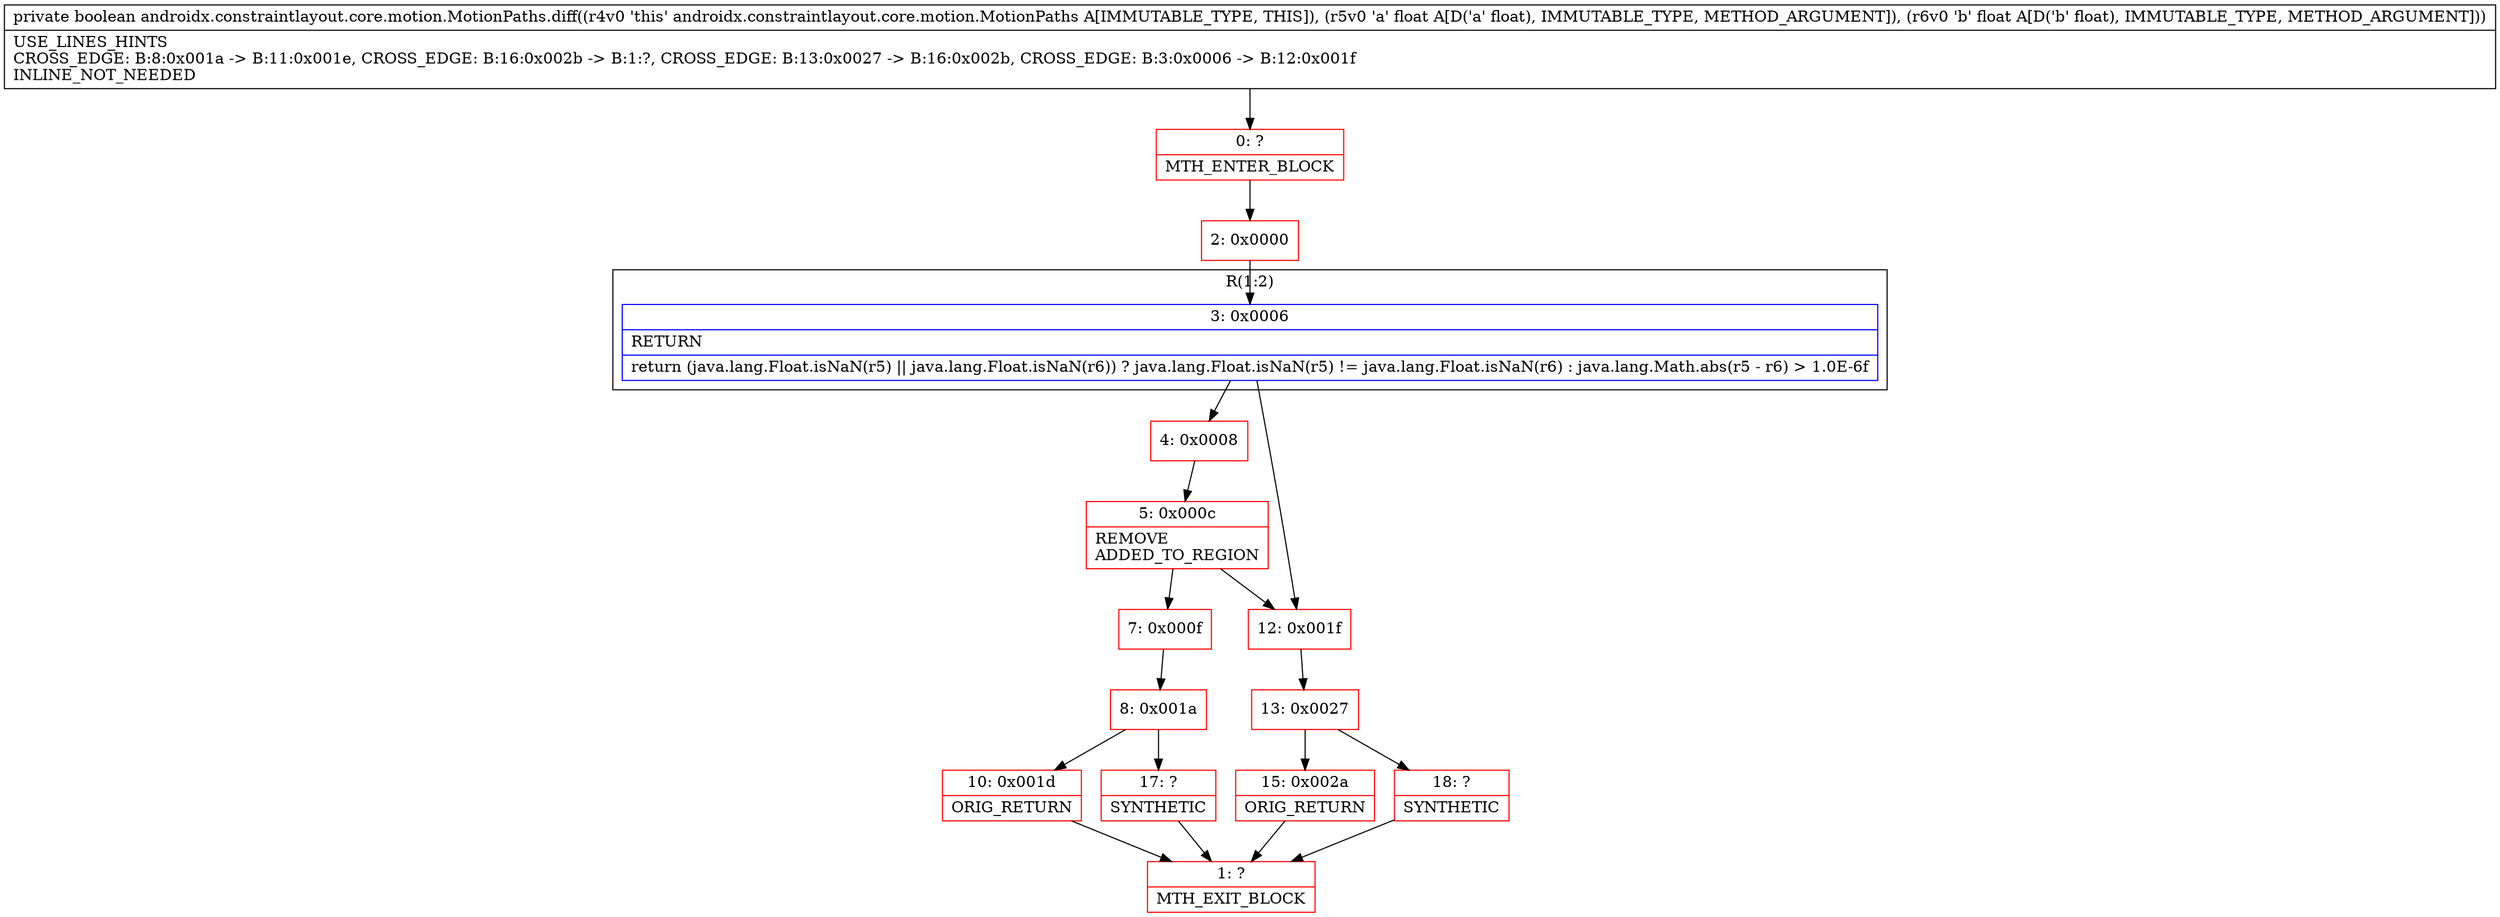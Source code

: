 digraph "CFG forandroidx.constraintlayout.core.motion.MotionPaths.diff(FF)Z" {
subgraph cluster_Region_923788761 {
label = "R(1:2)";
node [shape=record,color=blue];
Node_3 [shape=record,label="{3\:\ 0x0006|RETURN\l|return (java.lang.Float.isNaN(r5) \|\| java.lang.Float.isNaN(r6)) ? java.lang.Float.isNaN(r5) != java.lang.Float.isNaN(r6) : java.lang.Math.abs(r5 \- r6) \> 1.0E\-6f\l}"];
}
Node_0 [shape=record,color=red,label="{0\:\ ?|MTH_ENTER_BLOCK\l}"];
Node_2 [shape=record,color=red,label="{2\:\ 0x0000}"];
Node_4 [shape=record,color=red,label="{4\:\ 0x0008}"];
Node_5 [shape=record,color=red,label="{5\:\ 0x000c|REMOVE\lADDED_TO_REGION\l}"];
Node_7 [shape=record,color=red,label="{7\:\ 0x000f}"];
Node_8 [shape=record,color=red,label="{8\:\ 0x001a}"];
Node_10 [shape=record,color=red,label="{10\:\ 0x001d|ORIG_RETURN\l}"];
Node_1 [shape=record,color=red,label="{1\:\ ?|MTH_EXIT_BLOCK\l}"];
Node_17 [shape=record,color=red,label="{17\:\ ?|SYNTHETIC\l}"];
Node_12 [shape=record,color=red,label="{12\:\ 0x001f}"];
Node_13 [shape=record,color=red,label="{13\:\ 0x0027}"];
Node_15 [shape=record,color=red,label="{15\:\ 0x002a|ORIG_RETURN\l}"];
Node_18 [shape=record,color=red,label="{18\:\ ?|SYNTHETIC\l}"];
MethodNode[shape=record,label="{private boolean androidx.constraintlayout.core.motion.MotionPaths.diff((r4v0 'this' androidx.constraintlayout.core.motion.MotionPaths A[IMMUTABLE_TYPE, THIS]), (r5v0 'a' float A[D('a' float), IMMUTABLE_TYPE, METHOD_ARGUMENT]), (r6v0 'b' float A[D('b' float), IMMUTABLE_TYPE, METHOD_ARGUMENT]))  | USE_LINES_HINTS\lCROSS_EDGE: B:8:0x001a \-\> B:11:0x001e, CROSS_EDGE: B:16:0x002b \-\> B:1:?, CROSS_EDGE: B:13:0x0027 \-\> B:16:0x002b, CROSS_EDGE: B:3:0x0006 \-\> B:12:0x001f\lINLINE_NOT_NEEDED\l}"];
MethodNode -> Node_0;Node_3 -> Node_4;
Node_3 -> Node_12;
Node_0 -> Node_2;
Node_2 -> Node_3;
Node_4 -> Node_5;
Node_5 -> Node_7;
Node_5 -> Node_12;
Node_7 -> Node_8;
Node_8 -> Node_10;
Node_8 -> Node_17;
Node_10 -> Node_1;
Node_17 -> Node_1;
Node_12 -> Node_13;
Node_13 -> Node_15;
Node_13 -> Node_18;
Node_15 -> Node_1;
Node_18 -> Node_1;
}

